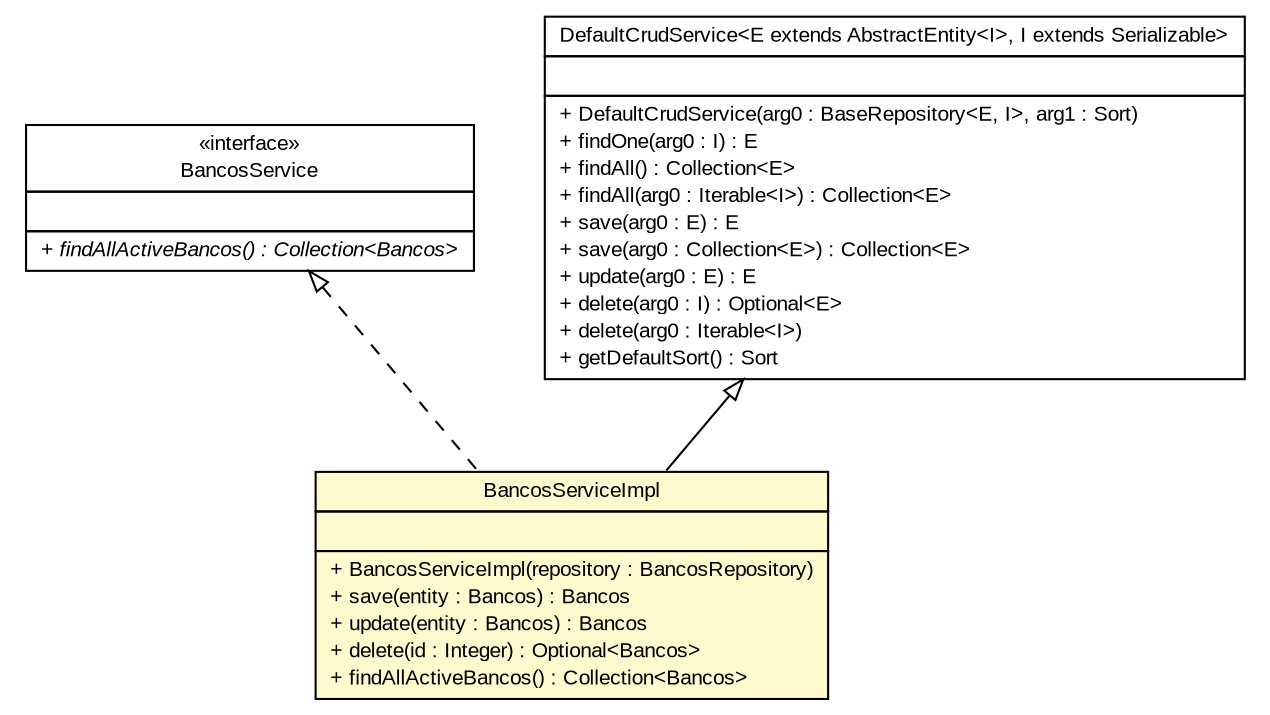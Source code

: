 #!/usr/local/bin/dot
#
# Class diagram 
# Generated by UMLGraph version R5_6 (http://www.umlgraph.org/)
#

digraph G {
	edge [fontname="arial",fontsize=10,labelfontname="arial",labelfontsize=10];
	node [fontname="arial",fontsize=10,shape=plaintext];
	nodesep=0.25;
	ranksep=0.5;
	// br.gov.to.sefaz.arr.parametros.business.service.BancosService
	c7335 [label=<<table title="br.gov.to.sefaz.arr.parametros.business.service.BancosService" border="0" cellborder="1" cellspacing="0" cellpadding="2" port="p" href="../BancosService.html">
		<tr><td><table border="0" cellspacing="0" cellpadding="1">
<tr><td align="center" balign="center"> &#171;interface&#187; </td></tr>
<tr><td align="center" balign="center"> BancosService </td></tr>
		</table></td></tr>
		<tr><td><table border="0" cellspacing="0" cellpadding="1">
<tr><td align="left" balign="left">  </td></tr>
		</table></td></tr>
		<tr><td><table border="0" cellspacing="0" cellpadding="1">
<tr><td align="left" balign="left"><font face="arial italic" point-size="10.0"> + findAllActiveBancos() : Collection&lt;Bancos&gt; </font></td></tr>
		</table></td></tr>
		</table>>, URL="../BancosService.html", fontname="arial", fontcolor="black", fontsize=10.0];
	// br.gov.to.sefaz.arr.parametros.business.service.impl.BancosServiceImpl
	c7362 [label=<<table title="br.gov.to.sefaz.arr.parametros.business.service.impl.BancosServiceImpl" border="0" cellborder="1" cellspacing="0" cellpadding="2" port="p" bgcolor="lemonChiffon" href="./BancosServiceImpl.html">
		<tr><td><table border="0" cellspacing="0" cellpadding="1">
<tr><td align="center" balign="center"> BancosServiceImpl </td></tr>
		</table></td></tr>
		<tr><td><table border="0" cellspacing="0" cellpadding="1">
<tr><td align="left" balign="left">  </td></tr>
		</table></td></tr>
		<tr><td><table border="0" cellspacing="0" cellpadding="1">
<tr><td align="left" balign="left"> + BancosServiceImpl(repository : BancosRepository) </td></tr>
<tr><td align="left" balign="left"> + save(entity : Bancos) : Bancos </td></tr>
<tr><td align="left" balign="left"> + update(entity : Bancos) : Bancos </td></tr>
<tr><td align="left" balign="left"> + delete(id : Integer) : Optional&lt;Bancos&gt; </td></tr>
<tr><td align="left" balign="left"> + findAllActiveBancos() : Collection&lt;Bancos&gt; </td></tr>
		</table></td></tr>
		</table>>, URL="./BancosServiceImpl.html", fontname="arial", fontcolor="black", fontsize=10.0];
	//br.gov.to.sefaz.arr.parametros.business.service.impl.BancosServiceImpl extends br.gov.to.sefaz.business.service.impl.DefaultCrudService<br.gov.to.sefaz.arr.parametros.persistence.entity.Bancos, java.lang.Integer>
	c7478:p -> c7362:p [dir=back,arrowtail=empty];
	//br.gov.to.sefaz.arr.parametros.business.service.impl.BancosServiceImpl implements br.gov.to.sefaz.arr.parametros.business.service.BancosService
	c7335:p -> c7362:p [dir=back,arrowtail=empty,style=dashed];
	// br.gov.to.sefaz.business.service.impl.DefaultCrudService<E extends br.gov.to.sefaz.persistence.entity.AbstractEntity<I>, I extends java.io.Serializable>
	c7478 [label=<<table title="br.gov.to.sefaz.business.service.impl.DefaultCrudService" border="0" cellborder="1" cellspacing="0" cellpadding="2" port="p" href="http://java.sun.com/j2se/1.4.2/docs/api/br/gov/to/sefaz/business/service/impl/DefaultCrudService.html">
		<tr><td><table border="0" cellspacing="0" cellpadding="1">
<tr><td align="center" balign="center"> DefaultCrudService&lt;E extends AbstractEntity&lt;I&gt;, I extends Serializable&gt; </td></tr>
		</table></td></tr>
		<tr><td><table border="0" cellspacing="0" cellpadding="1">
<tr><td align="left" balign="left">  </td></tr>
		</table></td></tr>
		<tr><td><table border="0" cellspacing="0" cellpadding="1">
<tr><td align="left" balign="left"> + DefaultCrudService(arg0 : BaseRepository&lt;E, I&gt;, arg1 : Sort) </td></tr>
<tr><td align="left" balign="left"> + findOne(arg0 : I) : E </td></tr>
<tr><td align="left" balign="left"> + findAll() : Collection&lt;E&gt; </td></tr>
<tr><td align="left" balign="left"> + findAll(arg0 : Iterable&lt;I&gt;) : Collection&lt;E&gt; </td></tr>
<tr><td align="left" balign="left"> + save(arg0 : E) : E </td></tr>
<tr><td align="left" balign="left"> + save(arg0 : Collection&lt;E&gt;) : Collection&lt;E&gt; </td></tr>
<tr><td align="left" balign="left"> + update(arg0 : E) : E </td></tr>
<tr><td align="left" balign="left"> + delete(arg0 : I) : Optional&lt;E&gt; </td></tr>
<tr><td align="left" balign="left"> + delete(arg0 : Iterable&lt;I&gt;) </td></tr>
<tr><td align="left" balign="left"> + getDefaultSort() : Sort </td></tr>
		</table></td></tr>
		</table>>, URL="http://java.sun.com/j2se/1.4.2/docs/api/br/gov/to/sefaz/business/service/impl/DefaultCrudService.html", fontname="arial", fontcolor="black", fontsize=10.0];
}

